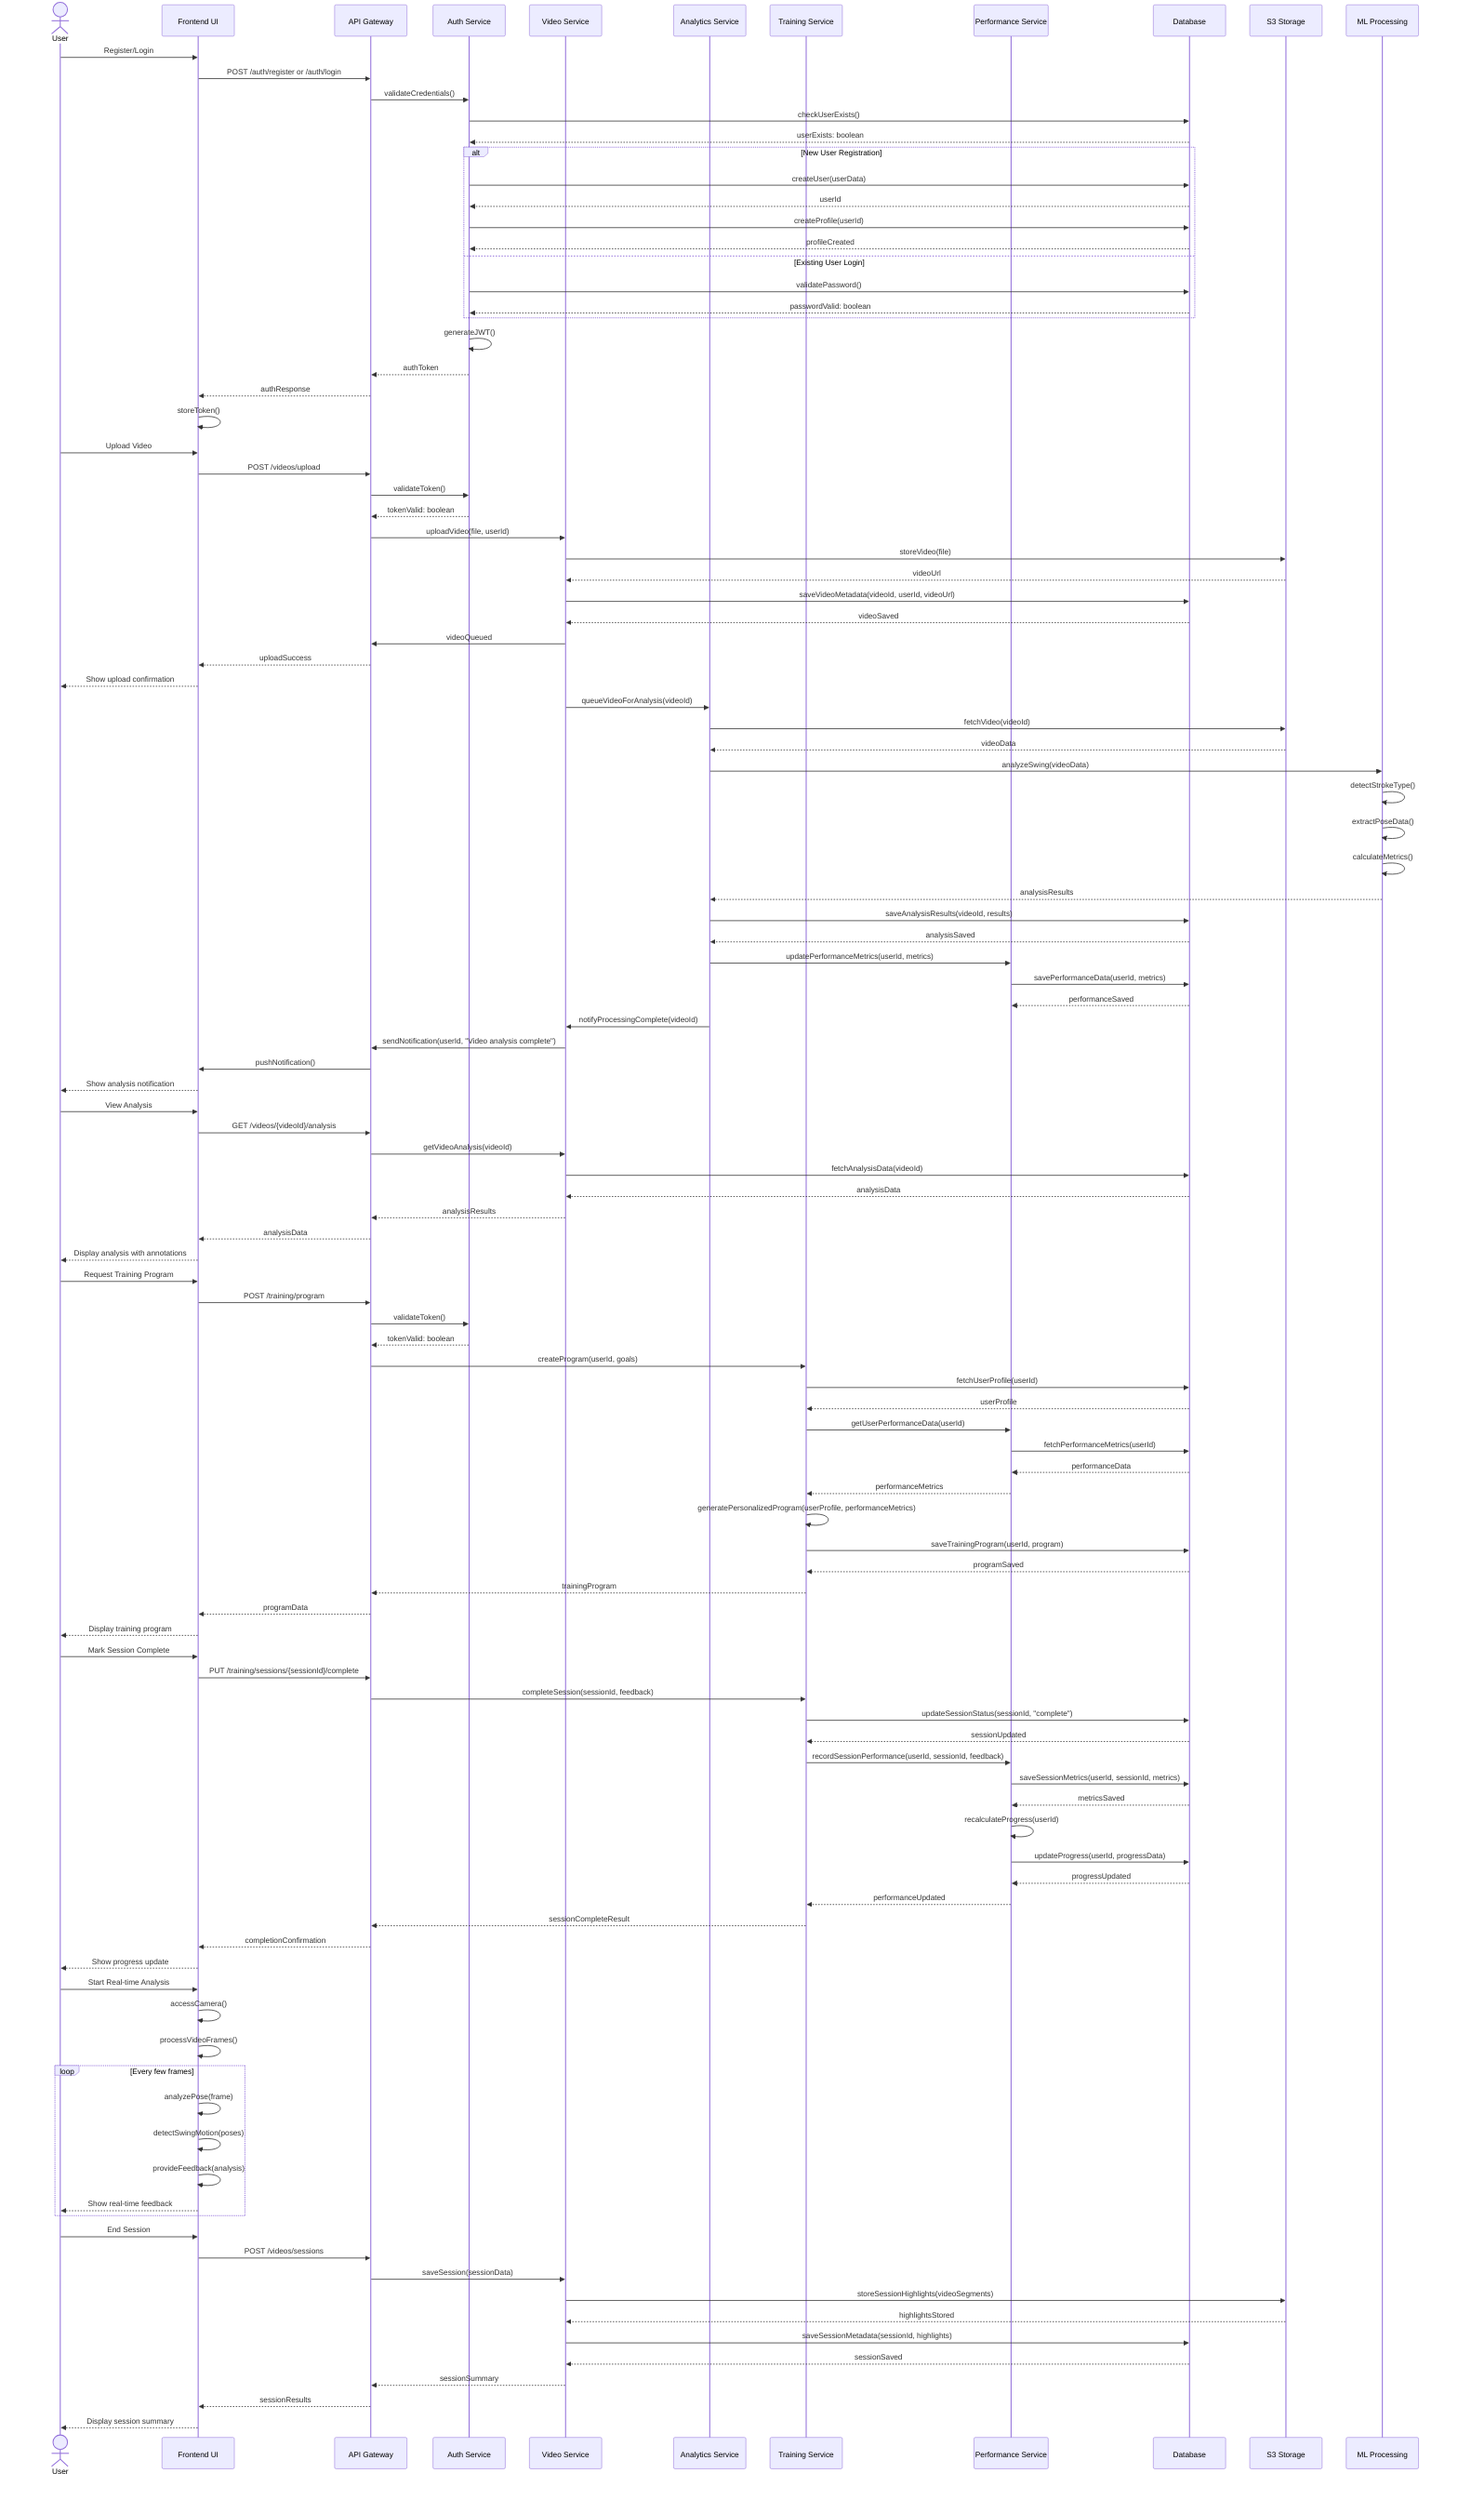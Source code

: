 sequenceDiagram
    actor User
    participant UI as Frontend UI
    participant API as API Gateway
    participant Auth as Auth Service
    participant VS as Video Service
    participant AS as Analytics Service
    participant TS as Training Service
    participant PS as Performance Service
    participant DB as Database
    participant S3 as S3 Storage
    participant ML as ML Processing

    %% User Registration and Authentication Flow
    User->>UI: Register/Login
    UI->>API: POST /auth/register or /auth/login
    API->>Auth: validateCredentials()
    Auth->>DB: checkUserExists()
    DB-->>Auth: userExists: boolean
    alt New User Registration
        Auth->>DB: createUser(userData)
        DB-->>Auth: userId
        Auth->>DB: createProfile(userId)
        DB-->>Auth: profileCreated
    else Existing User Login
        Auth->>DB: validatePassword()
        DB-->>Auth: passwordValid: boolean
    end
    Auth->>Auth: generateJWT()
    Auth-->>API: authToken
    API-->>UI: authResponse
    UI->>UI: storeToken()

    %% Video Analysis Flow
    User->>UI: Upload Video
    UI->>API: POST /videos/upload
    API->>Auth: validateToken()
    Auth-->>API: tokenValid: boolean
    API->>VS: uploadVideo(file, userId)
    VS->>S3: storeVideo(file)
    S3-->>VS: videoUrl
    VS->>DB: saveVideoMetadata(videoId, userId, videoUrl)
    DB-->>VS: videoSaved
    VS->>API: videoQueued
    API-->>UI: uploadSuccess
    UI-->>User: Show upload confirmation

    %% Asynchronous Video Processing
    VS->>AS: queueVideoForAnalysis(videoId)
    AS->>S3: fetchVideo(videoId)
    S3-->>AS: videoData
    AS->>ML: analyzeSwing(videoData)
    ML->>ML: detectStrokeType()
    ML->>ML: extractPoseData()
    ML->>ML: calculateMetrics()
    ML-->>AS: analysisResults
    AS->>DB: saveAnalysisResults(videoId, results)
    DB-->>AS: analysisSaved
    AS->>PS: updatePerformanceMetrics(userId, metrics)
    PS->>DB: savePerformanceData(userId, metrics)
    DB-->>PS: performanceSaved
    AS->>VS: notifyProcessingComplete(videoId)
    VS->>API: sendNotification(userId, "Video analysis complete")
    API->>UI: pushNotification()
    UI-->>User: Show analysis notification

    %% View Video Analysis
    User->>UI: View Analysis
    UI->>API: GET /videos/{videoId}/analysis
    API->>VS: getVideoAnalysis(videoId)
    VS->>DB: fetchAnalysisData(videoId)
    DB-->>VS: analysisData
    VS-->>API: analysisResults
    API-->>UI: analysisData
    UI-->>User: Display analysis with annotations

    %% Generate Training Program
    User->>UI: Request Training Program
    UI->>API: POST /training/program
    API->>Auth: validateToken()
    Auth-->>API: tokenValid: boolean
    API->>TS: createProgram(userId, goals)
    TS->>DB: fetchUserProfile(userId)
    DB-->>TS: userProfile
    TS->>PS: getUserPerformanceData(userId)
    PS->>DB: fetchPerformanceMetrics(userId)
    DB-->>PS: performanceData
    PS-->>TS: performanceMetrics
    TS->>TS: generatePersonalizedProgram(userProfile, performanceMetrics)
    TS->>DB: saveTrainingProgram(userId, program)
    DB-->>TS: programSaved
    TS-->>API: trainingProgram
    API-->>UI: programData
    UI-->>User: Display training program

    %% Track Session Completion
    User->>UI: Mark Session Complete
    UI->>API: PUT /training/sessions/{sessionId}/complete
    API->>TS: completeSession(sessionId, feedback)
    TS->>DB: updateSessionStatus(sessionId, "complete")
    DB-->>TS: sessionUpdated
    TS->>PS: recordSessionPerformance(userId, sessionId, feedback)
    PS->>DB: saveSessionMetrics(userId, sessionId, metrics)
    DB-->>PS: metricsSaved
    PS->>PS: recalculateProgress(userId)
    PS->>DB: updateProgress(userId, progressData)
    DB-->>PS: progressUpdated
    PS-->>TS: performanceUpdated
    TS-->>API: sessionCompleteResult
    API-->>UI: completionConfirmation
    UI-->>User: Show progress update

    %% Real-time Video Analysis
    User->>UI: Start Real-time Analysis
    UI->>UI: accessCamera()
    UI->>UI: processVideoFrames()
    loop Every few frames
        UI->>UI: analyzePose(frame)
        UI->>UI: detectSwingMotion(poses)
        UI->>UI: provideFeedback(analysis)
        UI-->>User: Show real-time feedback
    end
    User->>UI: End Session
    UI->>API: POST /videos/sessions
    API->>VS: saveSession(sessionData)
    VS->>S3: storeSessionHighlights(videoSegments)
    S3-->>VS: highlightsStored
    VS->>DB: saveSessionMetadata(sessionId, highlights)
    DB-->>VS: sessionSaved
    VS-->>API: sessionSummary
    API-->>UI: sessionResults
    UI-->>User: Display session summary